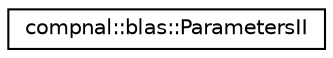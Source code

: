 digraph "Graphical Class Hierarchy"
{
 // INTERACTIVE_SVG=YES
 // LATEX_PDF_SIZE
  edge [fontname="Helvetica",fontsize="10",labelfontname="Helvetica",labelfontsize="10"];
  node [fontname="Helvetica",fontsize="10",shape=record];
  rankdir="LR";
  Node0 [label="compnal::blas::ParametersII",height=0.2,width=0.4,color="black", fillcolor="white", style="filled",URL="$df/df0/structcompnal_1_1blas_1_1_parameters_i_i.html",tooltip=" "];
}
